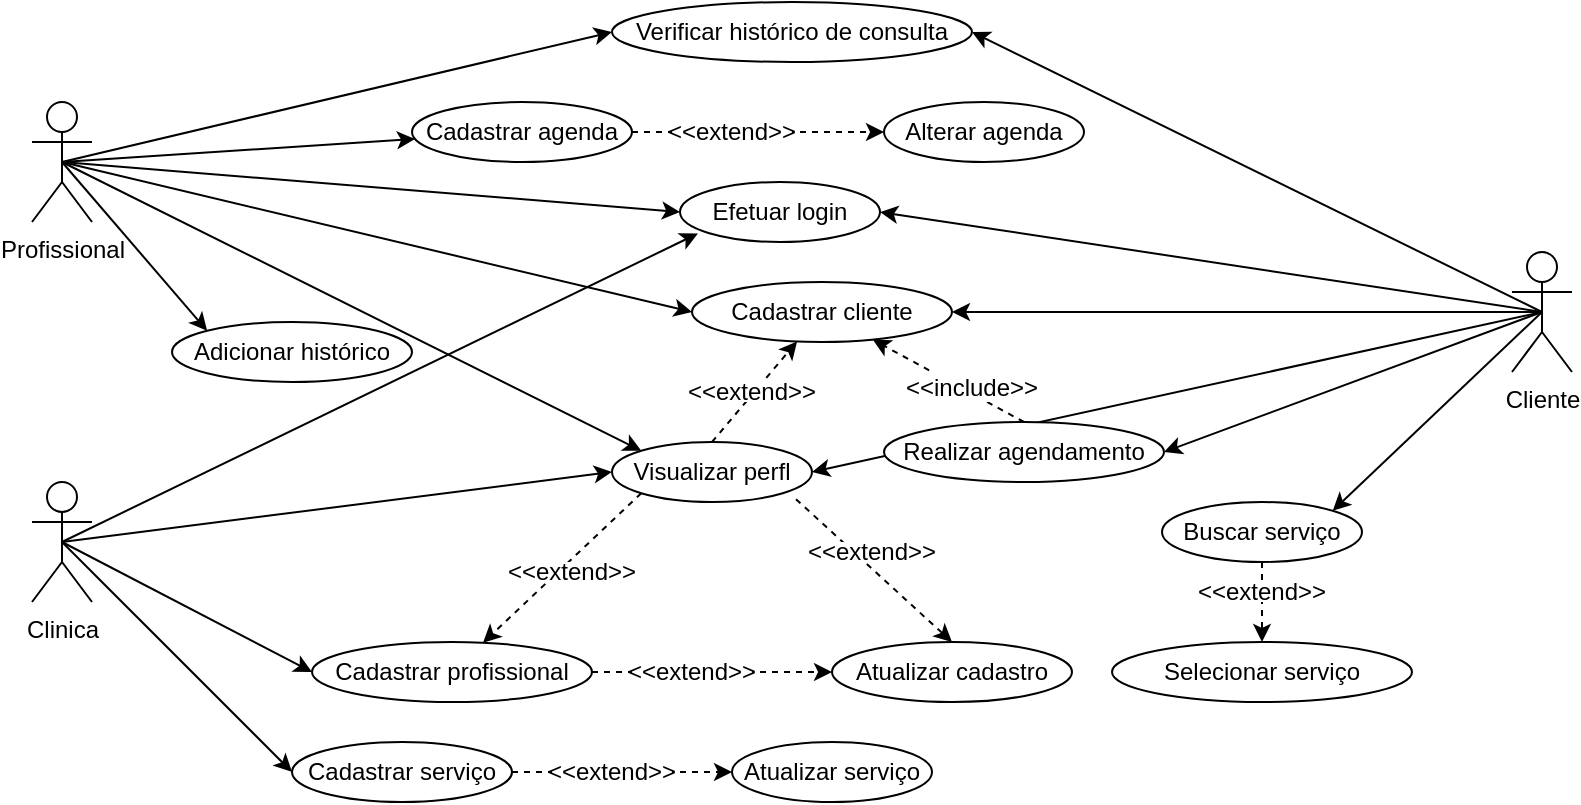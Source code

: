 <mxfile version="22.1.3" type="github">
  <diagram name="Página-1" id="Iu1hGT1gTBS3_60JgMqf">
    <mxGraphModel dx="1050" dy="581" grid="1" gridSize="10" guides="1" tooltips="1" connect="1" arrows="1" fold="1" page="1" pageScale="1" pageWidth="827" pageHeight="1169" math="0" shadow="0">
      <root>
        <mxCell id="0" />
        <mxCell id="1" parent="0" />
        <mxCell id="n0VYCAZRKLvNZl6ZHIPF-22" style="rounded=0;orthogonalLoop=1;jettySize=auto;html=1;exitX=0.5;exitY=0.5;exitDx=0;exitDy=0;exitPerimeter=0;entryX=1;entryY=0.5;entryDx=0;entryDy=0;" parent="1" source="A82MeaCJVfevSgUQ1sRY-1" target="A82MeaCJVfevSgUQ1sRY-3" edge="1">
          <mxGeometry relative="1" as="geometry" />
        </mxCell>
        <mxCell id="n0VYCAZRKLvNZl6ZHIPF-25" style="rounded=0;orthogonalLoop=1;jettySize=auto;html=1;exitX=0.5;exitY=0.5;exitDx=0;exitDy=0;exitPerimeter=0;entryX=1;entryY=0;entryDx=0;entryDy=0;" parent="1" source="A82MeaCJVfevSgUQ1sRY-1" target="n0VYCAZRKLvNZl6ZHIPF-18" edge="1">
          <mxGeometry relative="1" as="geometry" />
        </mxCell>
        <mxCell id="n0VYCAZRKLvNZl6ZHIPF-27" style="rounded=0;orthogonalLoop=1;jettySize=auto;html=1;exitX=0.5;exitY=0.5;exitDx=0;exitDy=0;exitPerimeter=0;entryX=1;entryY=0.5;entryDx=0;entryDy=0;" parent="1" source="A82MeaCJVfevSgUQ1sRY-1" target="n0VYCAZRKLvNZl6ZHIPF-9" edge="1">
          <mxGeometry relative="1" as="geometry" />
        </mxCell>
        <mxCell id="n0VYCAZRKLvNZl6ZHIPF-40" style="rounded=0;orthogonalLoop=1;jettySize=auto;html=1;exitX=0.5;exitY=0.5;exitDx=0;exitDy=0;exitPerimeter=0;entryX=1;entryY=0.5;entryDx=0;entryDy=0;" parent="1" source="A82MeaCJVfevSgUQ1sRY-1" target="A82MeaCJVfevSgUQ1sRY-5" edge="1">
          <mxGeometry relative="1" as="geometry" />
        </mxCell>
        <mxCell id="zuNkmnzXfIxYUeNTTsiH-2" style="rounded=0;orthogonalLoop=1;jettySize=auto;html=1;exitX=0.5;exitY=0.5;exitDx=0;exitDy=0;exitPerimeter=0;" edge="1" parent="1" source="A82MeaCJVfevSgUQ1sRY-1" target="zuNkmnzXfIxYUeNTTsiH-1">
          <mxGeometry relative="1" as="geometry" />
        </mxCell>
        <mxCell id="zuNkmnzXfIxYUeNTTsiH-9" style="rounded=0;orthogonalLoop=1;jettySize=auto;html=1;exitX=0.5;exitY=0.5;exitDx=0;exitDy=0;exitPerimeter=0;entryX=1;entryY=0.5;entryDx=0;entryDy=0;" edge="1" parent="1" source="A82MeaCJVfevSgUQ1sRY-1" target="zuNkmnzXfIxYUeNTTsiH-8">
          <mxGeometry relative="1" as="geometry" />
        </mxCell>
        <mxCell id="A82MeaCJVfevSgUQ1sRY-1" value="Cliente" style="shape=umlActor;verticalLabelPosition=bottom;verticalAlign=top;html=1;" parent="1" vertex="1">
          <mxGeometry x="780" y="235" width="30" height="60" as="geometry" />
        </mxCell>
        <mxCell id="n0VYCAZRKLvNZl6ZHIPF-28" style="rounded=0;orthogonalLoop=1;jettySize=auto;html=1;exitX=0.5;exitY=0.5;exitDx=0;exitDy=0;exitPerimeter=0;entryX=0;entryY=0.5;entryDx=0;entryDy=0;" parent="1" source="A82MeaCJVfevSgUQ1sRY-2" target="A82MeaCJVfevSgUQ1sRY-3" edge="1">
          <mxGeometry relative="1" as="geometry" />
        </mxCell>
        <mxCell id="n0VYCAZRKLvNZl6ZHIPF-29" style="rounded=0;orthogonalLoop=1;jettySize=auto;html=1;exitX=0.5;exitY=0.5;exitDx=0;exitDy=0;exitPerimeter=0;entryX=0;entryY=0.5;entryDx=0;entryDy=0;" parent="1" source="A82MeaCJVfevSgUQ1sRY-2" target="A82MeaCJVfevSgUQ1sRY-5" edge="1">
          <mxGeometry relative="1" as="geometry" />
        </mxCell>
        <mxCell id="n0VYCAZRKLvNZl6ZHIPF-31" style="rounded=0;orthogonalLoop=1;jettySize=auto;html=1;exitX=0.5;exitY=0.5;exitDx=0;exitDy=0;exitPerimeter=0;" parent="1" source="A82MeaCJVfevSgUQ1sRY-2" target="n0VYCAZRKLvNZl6ZHIPF-11" edge="1">
          <mxGeometry relative="1" as="geometry" />
        </mxCell>
        <mxCell id="n0VYCAZRKLvNZl6ZHIPF-43" style="rounded=0;orthogonalLoop=1;jettySize=auto;html=1;exitX=0.5;exitY=0.5;exitDx=0;exitDy=0;exitPerimeter=0;entryX=0;entryY=0;entryDx=0;entryDy=0;" parent="1" source="A82MeaCJVfevSgUQ1sRY-2" target="n0VYCAZRKLvNZl6ZHIPF-42" edge="1">
          <mxGeometry relative="1" as="geometry" />
        </mxCell>
        <mxCell id="zuNkmnzXfIxYUeNTTsiH-3" style="rounded=0;orthogonalLoop=1;jettySize=auto;html=1;exitX=0.5;exitY=0.5;exitDx=0;exitDy=0;exitPerimeter=0;entryX=0;entryY=0.5;entryDx=0;entryDy=0;" edge="1" parent="1" source="A82MeaCJVfevSgUQ1sRY-2" target="zuNkmnzXfIxYUeNTTsiH-1">
          <mxGeometry relative="1" as="geometry" />
        </mxCell>
        <mxCell id="zuNkmnzXfIxYUeNTTsiH-10" style="rounded=0;orthogonalLoop=1;jettySize=auto;html=1;exitX=0.5;exitY=0.5;exitDx=0;exitDy=0;exitPerimeter=0;entryX=0;entryY=0;entryDx=0;entryDy=0;" edge="1" parent="1" source="A82MeaCJVfevSgUQ1sRY-2" target="zuNkmnzXfIxYUeNTTsiH-8">
          <mxGeometry relative="1" as="geometry" />
        </mxCell>
        <mxCell id="A82MeaCJVfevSgUQ1sRY-2" value="Profissional" style="shape=umlActor;verticalLabelPosition=bottom;verticalAlign=top;html=1;" parent="1" vertex="1">
          <mxGeometry x="40" y="160" width="30" height="60" as="geometry" />
        </mxCell>
        <mxCell id="A82MeaCJVfevSgUQ1sRY-3" value="Efetuar login" style="ellipse;whiteSpace=wrap;html=1;" parent="1" vertex="1">
          <mxGeometry x="364" y="200" width="100" height="30" as="geometry" />
        </mxCell>
        <mxCell id="A82MeaCJVfevSgUQ1sRY-5" value="Verificar histórico de consulta" style="ellipse;whiteSpace=wrap;html=1;" parent="1" vertex="1">
          <mxGeometry x="330" y="110" width="180" height="30" as="geometry" />
        </mxCell>
        <mxCell id="n0VYCAZRKLvNZl6ZHIPF-21" style="rounded=0;orthogonalLoop=1;jettySize=auto;html=1;exitX=0.5;exitY=0.5;exitDx=0;exitDy=0;exitPerimeter=0;entryX=0;entryY=0.5;entryDx=0;entryDy=0;" parent="1" source="n0VYCAZRKLvNZl6ZHIPF-1" target="n0VYCAZRKLvNZl6ZHIPF-19" edge="1">
          <mxGeometry relative="1" as="geometry" />
        </mxCell>
        <mxCell id="n0VYCAZRKLvNZl6ZHIPF-23" style="rounded=0;orthogonalLoop=1;jettySize=auto;html=1;exitX=0.5;exitY=0.5;exitDx=0;exitDy=0;exitPerimeter=0;entryX=0.09;entryY=0.857;entryDx=0;entryDy=0;entryPerimeter=0;" parent="1" source="n0VYCAZRKLvNZl6ZHIPF-1" target="A82MeaCJVfevSgUQ1sRY-3" edge="1">
          <mxGeometry relative="1" as="geometry" />
        </mxCell>
        <mxCell id="n0VYCAZRKLvNZl6ZHIPF-35" style="rounded=0;orthogonalLoop=1;jettySize=auto;html=1;exitX=0.5;exitY=0.5;exitDx=0;exitDy=0;exitPerimeter=0;entryX=0;entryY=0.5;entryDx=0;entryDy=0;" parent="1" source="n0VYCAZRKLvNZl6ZHIPF-1" target="n0VYCAZRKLvNZl6ZHIPF-14" edge="1">
          <mxGeometry relative="1" as="geometry" />
        </mxCell>
        <mxCell id="zuNkmnzXfIxYUeNTTsiH-11" style="rounded=0;orthogonalLoop=1;jettySize=auto;html=1;exitX=0.5;exitY=0.5;exitDx=0;exitDy=0;exitPerimeter=0;entryX=0;entryY=0.5;entryDx=0;entryDy=0;" edge="1" parent="1" source="n0VYCAZRKLvNZl6ZHIPF-1" target="zuNkmnzXfIxYUeNTTsiH-8">
          <mxGeometry relative="1" as="geometry" />
        </mxCell>
        <mxCell id="n0VYCAZRKLvNZl6ZHIPF-1" value="Clinica" style="shape=umlActor;verticalLabelPosition=bottom;verticalAlign=top;html=1;" parent="1" vertex="1">
          <mxGeometry x="40" y="350" width="30" height="60" as="geometry" />
        </mxCell>
        <mxCell id="zuNkmnzXfIxYUeNTTsiH-13" style="rounded=0;orthogonalLoop=1;jettySize=auto;html=1;exitX=0.5;exitY=0;exitDx=0;exitDy=0;dashed=1;" edge="1" parent="1" source="n0VYCAZRKLvNZl6ZHIPF-9" target="zuNkmnzXfIxYUeNTTsiH-1">
          <mxGeometry relative="1" as="geometry" />
        </mxCell>
        <mxCell id="n0VYCAZRKLvNZl6ZHIPF-9" value="Realizar agendamento" style="ellipse;whiteSpace=wrap;html=1;" parent="1" vertex="1">
          <mxGeometry x="466" y="320" width="140" height="30" as="geometry" />
        </mxCell>
        <mxCell id="n0VYCAZRKLvNZl6ZHIPF-10" value="Alterar agenda" style="ellipse;whiteSpace=wrap;html=1;" parent="1" vertex="1">
          <mxGeometry x="466" y="160" width="100" height="30" as="geometry" />
        </mxCell>
        <mxCell id="zuNkmnzXfIxYUeNTTsiH-44" style="rounded=0;orthogonalLoop=1;jettySize=auto;html=1;exitX=1;exitY=0.5;exitDx=0;exitDy=0;entryX=0;entryY=0.5;entryDx=0;entryDy=0;dashed=1;" edge="1" parent="1" source="n0VYCAZRKLvNZl6ZHIPF-11" target="n0VYCAZRKLvNZl6ZHIPF-10">
          <mxGeometry relative="1" as="geometry" />
        </mxCell>
        <mxCell id="n0VYCAZRKLvNZl6ZHIPF-11" value="Cadastrar agenda" style="ellipse;whiteSpace=wrap;html=1;" parent="1" vertex="1">
          <mxGeometry x="230" y="160" width="110" height="30" as="geometry" />
        </mxCell>
        <mxCell id="zuNkmnzXfIxYUeNTTsiH-42" style="rounded=0;orthogonalLoop=1;jettySize=auto;html=1;exitX=1;exitY=0.5;exitDx=0;exitDy=0;entryX=0;entryY=0.5;entryDx=0;entryDy=0;dashed=1;" edge="1" parent="1" source="n0VYCAZRKLvNZl6ZHIPF-14" target="n0VYCAZRKLvNZl6ZHIPF-15">
          <mxGeometry relative="1" as="geometry" />
        </mxCell>
        <mxCell id="n0VYCAZRKLvNZl6ZHIPF-14" value="Cadastrar serviço" style="ellipse;whiteSpace=wrap;html=1;" parent="1" vertex="1">
          <mxGeometry x="170" y="480" width="110" height="30" as="geometry" />
        </mxCell>
        <mxCell id="n0VYCAZRKLvNZl6ZHIPF-15" value="Atualizar serviço" style="ellipse;whiteSpace=wrap;html=1;" parent="1" vertex="1">
          <mxGeometry x="390" y="480" width="100" height="30" as="geometry" />
        </mxCell>
        <mxCell id="n0VYCAZRKLvNZl6ZHIPF-17" value="Selecionar serviço" style="ellipse;whiteSpace=wrap;html=1;" parent="1" vertex="1">
          <mxGeometry x="580" y="430" width="150" height="30" as="geometry" />
        </mxCell>
        <mxCell id="zuNkmnzXfIxYUeNTTsiH-7" style="rounded=0;orthogonalLoop=1;jettySize=auto;html=1;exitX=0.5;exitY=1;exitDx=0;exitDy=0;entryX=0.5;entryY=0;entryDx=0;entryDy=0;dashed=1;" edge="1" parent="1" source="n0VYCAZRKLvNZl6ZHIPF-18" target="n0VYCAZRKLvNZl6ZHIPF-17">
          <mxGeometry relative="1" as="geometry" />
        </mxCell>
        <mxCell id="n0VYCAZRKLvNZl6ZHIPF-18" value="Buscar serviço" style="ellipse;whiteSpace=wrap;html=1;" parent="1" vertex="1">
          <mxGeometry x="605" y="360" width="100" height="30" as="geometry" />
        </mxCell>
        <mxCell id="n0VYCAZRKLvNZl6ZHIPF-19" value="Cadastrar profissional" style="ellipse;whiteSpace=wrap;html=1;" parent="1" vertex="1">
          <mxGeometry x="180" y="430" width="140" height="30" as="geometry" />
        </mxCell>
        <mxCell id="n0VYCAZRKLvNZl6ZHIPF-42" value="Adicionar histórico" style="ellipse;whiteSpace=wrap;html=1;" parent="1" vertex="1">
          <mxGeometry x="110" y="270" width="120" height="30" as="geometry" />
        </mxCell>
        <mxCell id="zuNkmnzXfIxYUeNTTsiH-1" value="Cadastrar cliente" style="ellipse;whiteSpace=wrap;html=1;" vertex="1" parent="1">
          <mxGeometry x="370" y="250" width="130" height="30" as="geometry" />
        </mxCell>
        <mxCell id="zuNkmnzXfIxYUeNTTsiH-4" value="Atualizar cadastro" style="ellipse;whiteSpace=wrap;html=1;" vertex="1" parent="1">
          <mxGeometry x="440" y="430" width="120" height="30" as="geometry" />
        </mxCell>
        <mxCell id="zuNkmnzXfIxYUeNTTsiH-12" style="rounded=0;orthogonalLoop=1;jettySize=auto;html=1;exitX=0.92;exitY=0.953;exitDx=0;exitDy=0;entryX=0.5;entryY=0;entryDx=0;entryDy=0;dashed=1;exitPerimeter=0;" edge="1" parent="1" source="zuNkmnzXfIxYUeNTTsiH-8" target="zuNkmnzXfIxYUeNTTsiH-4">
          <mxGeometry relative="1" as="geometry" />
        </mxCell>
        <mxCell id="zuNkmnzXfIxYUeNTTsiH-15" style="rounded=0;orthogonalLoop=1;jettySize=auto;html=1;exitX=0.5;exitY=0;exitDx=0;exitDy=0;dashed=1;" edge="1" parent="1" source="zuNkmnzXfIxYUeNTTsiH-8" target="zuNkmnzXfIxYUeNTTsiH-1">
          <mxGeometry relative="1" as="geometry" />
        </mxCell>
        <mxCell id="zuNkmnzXfIxYUeNTTsiH-27" style="rounded=0;orthogonalLoop=1;jettySize=auto;html=1;exitX=0;exitY=1;exitDx=0;exitDy=0;dashed=1;" edge="1" parent="1" source="zuNkmnzXfIxYUeNTTsiH-8" target="n0VYCAZRKLvNZl6ZHIPF-19">
          <mxGeometry relative="1" as="geometry" />
        </mxCell>
        <mxCell id="zuNkmnzXfIxYUeNTTsiH-8" value="Visualizar perfl" style="ellipse;whiteSpace=wrap;html=1;" vertex="1" parent="1">
          <mxGeometry x="330" y="330" width="100" height="30" as="geometry" />
        </mxCell>
        <mxCell id="zuNkmnzXfIxYUeNTTsiH-17" value="&amp;lt;&amp;lt;extend&amp;gt;&amp;gt;" style="text;html=1;strokeColor=none;fillColor=default;align=center;verticalAlign=middle;whiteSpace=wrap;rounded=0;" vertex="1" parent="1">
          <mxGeometry x="370" y="300" width="60" height="10" as="geometry" />
        </mxCell>
        <mxCell id="zuNkmnzXfIxYUeNTTsiH-18" value="&amp;lt;&amp;lt;include&amp;gt;&amp;gt;" style="text;html=1;align=center;verticalAlign=middle;whiteSpace=wrap;rounded=0;fillColor=default;gradientColor=none;fillStyle=auto;" vertex="1" parent="1">
          <mxGeometry x="490" y="295" width="40" height="15" as="geometry" />
        </mxCell>
        <mxCell id="zuNkmnzXfIxYUeNTTsiH-26" value="&amp;lt;&amp;lt;extend&amp;gt;&amp;gt;" style="text;html=1;strokeColor=none;fillColor=default;align=center;verticalAlign=middle;whiteSpace=wrap;rounded=0;" vertex="1" parent="1">
          <mxGeometry x="625" y="400" width="60" height="10" as="geometry" />
        </mxCell>
        <mxCell id="zuNkmnzXfIxYUeNTTsiH-28" style="rounded=0;orthogonalLoop=1;jettySize=auto;html=1;exitX=1;exitY=0.5;exitDx=0;exitDy=0;strokeColor=default;dashed=1;entryX=0;entryY=0.5;entryDx=0;entryDy=0;" edge="1" parent="1" source="n0VYCAZRKLvNZl6ZHIPF-19" target="zuNkmnzXfIxYUeNTTsiH-4">
          <mxGeometry relative="1" as="geometry">
            <mxPoint x="430" y="465" as="targetPoint" />
          </mxGeometry>
        </mxCell>
        <mxCell id="zuNkmnzXfIxYUeNTTsiH-30" value="&amp;lt;&amp;lt;extend&amp;gt;&amp;gt;" style="text;html=1;strokeColor=none;fillColor=default;align=center;verticalAlign=middle;whiteSpace=wrap;rounded=0;" vertex="1" parent="1">
          <mxGeometry x="340" y="440" width="60" height="10" as="geometry" />
        </mxCell>
        <mxCell id="zuNkmnzXfIxYUeNTTsiH-31" value="&amp;lt;&amp;lt;extend&amp;gt;&amp;gt;" style="text;html=1;strokeColor=none;fillColor=default;align=center;verticalAlign=middle;whiteSpace=wrap;rounded=0;" vertex="1" parent="1">
          <mxGeometry x="280" y="390" width="60" height="10" as="geometry" />
        </mxCell>
        <mxCell id="zuNkmnzXfIxYUeNTTsiH-20" value="&amp;lt;&amp;lt;extend&amp;gt;&amp;gt;" style="text;html=1;strokeColor=none;fillColor=default;align=center;verticalAlign=middle;whiteSpace=wrap;rounded=0;" vertex="1" parent="1">
          <mxGeometry x="430" y="380" width="60" height="10" as="geometry" />
        </mxCell>
        <mxCell id="zuNkmnzXfIxYUeNTTsiH-43" value="&amp;lt;&amp;lt;extend&amp;gt;&amp;gt;" style="text;html=1;strokeColor=none;fillColor=default;align=center;verticalAlign=middle;whiteSpace=wrap;rounded=0;" vertex="1" parent="1">
          <mxGeometry x="300" y="490" width="60" height="10" as="geometry" />
        </mxCell>
        <mxCell id="zuNkmnzXfIxYUeNTTsiH-45" value="&amp;lt;&amp;lt;extend&amp;gt;&amp;gt;" style="text;html=1;strokeColor=none;fillColor=default;align=center;verticalAlign=middle;whiteSpace=wrap;rounded=0;" vertex="1" parent="1">
          <mxGeometry x="360" y="170" width="60" height="10" as="geometry" />
        </mxCell>
      </root>
    </mxGraphModel>
  </diagram>
</mxfile>

